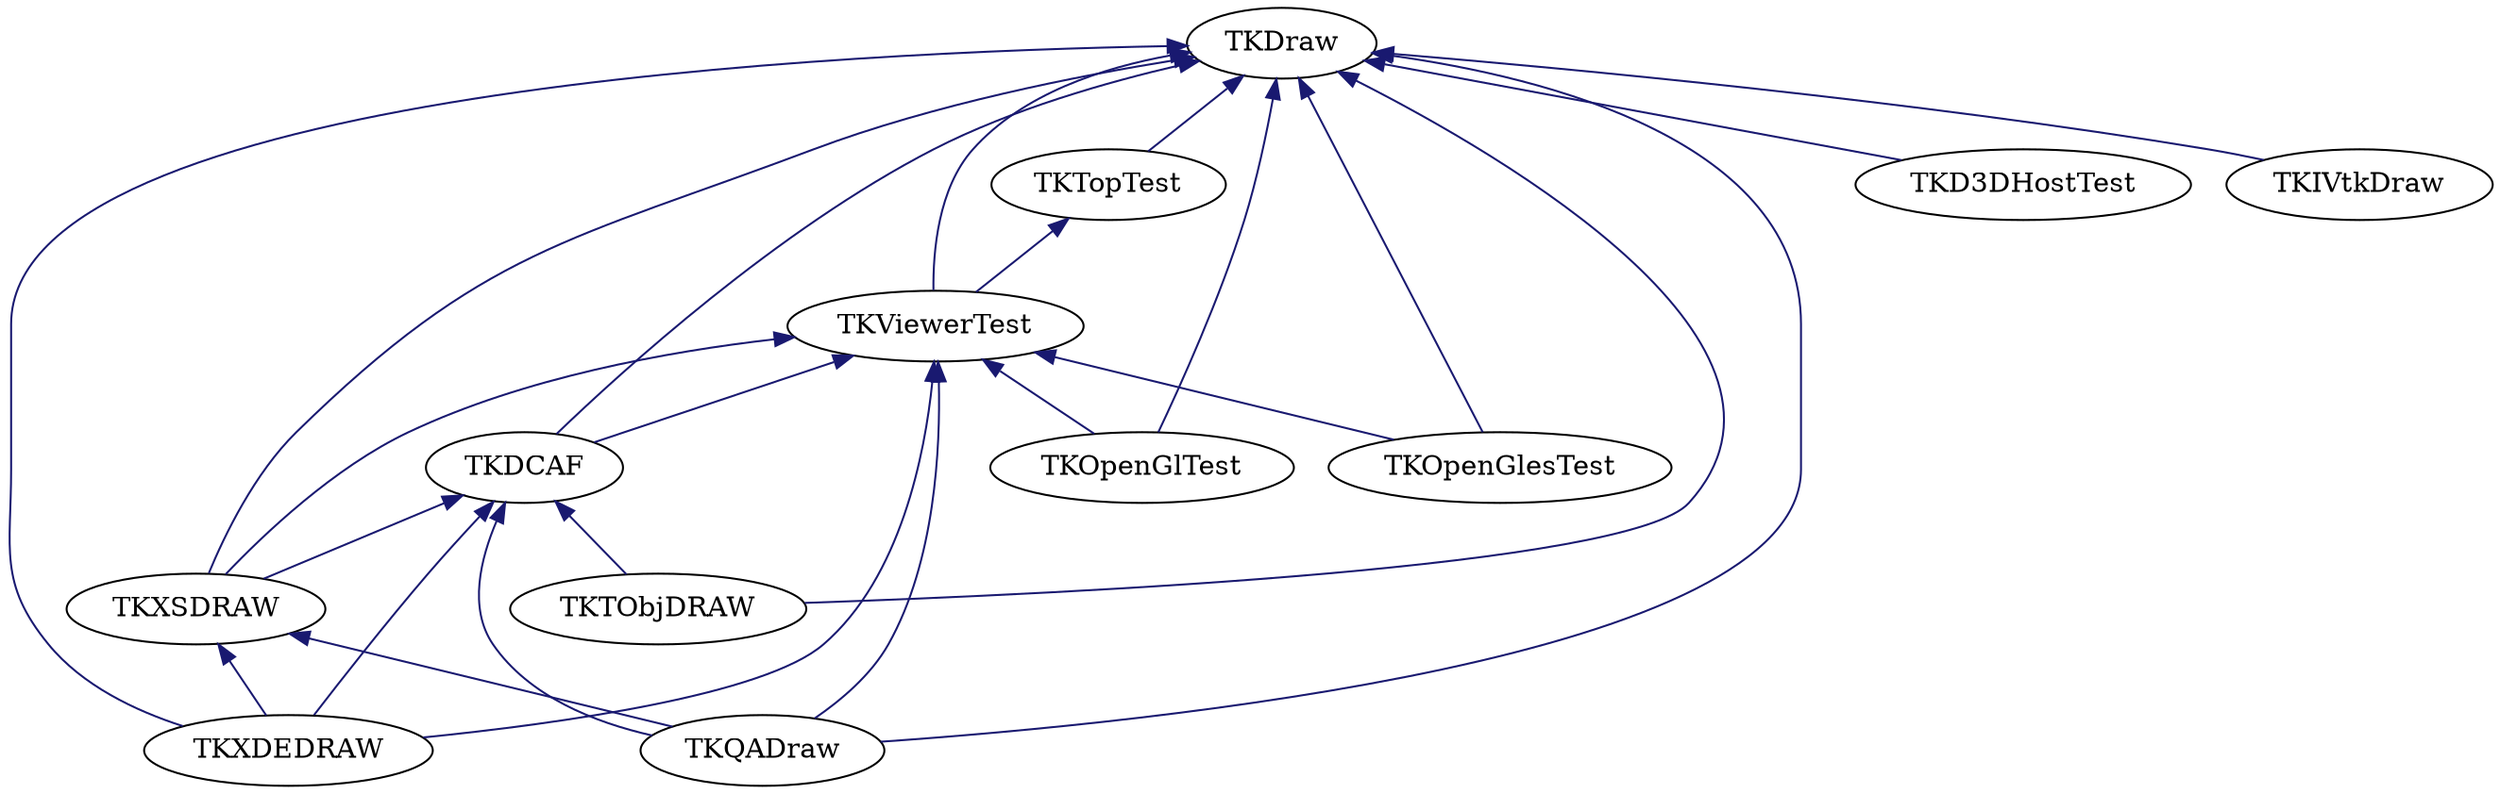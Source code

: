 digraph schema_Draw
{
	TKDraw [ URL = "toolkit_tkdraw.html" ]
	TKTopTest [ URL = "toolkit_tktoptest.html" ]
	TKDraw -> TKTopTest [ dir = "back", color = "midnightblue", style = "solid" ]
	TKViewerTest [ URL = "toolkit_tkviewertest.html" ]
	TKTopTest -> TKViewerTest [ dir = "back", color = "midnightblue", style = "solid" ]
	TKDraw -> TKViewerTest [ dir = "back", color = "midnightblue", style = "solid" ]
	TKXSDRAW [ URL = "toolkit_tkxsdraw.html" ]
	TKViewerTest -> TKXSDRAW [ dir = "back", color = "midnightblue", style = "solid" ]
	TKDraw -> TKXSDRAW [ dir = "back", color = "midnightblue", style = "solid" ]
	TKDCAF -> TKXSDRAW [ dir = "back", color = "midnightblue", style = "solid" ]
	TKDCAF [ URL = "toolkit_tkdcaf.html" ]
	TKDraw -> TKDCAF [ dir = "back", color = "midnightblue", style = "solid" ]
	TKViewerTest -> TKDCAF [ dir = "back", color = "midnightblue", style = "solid" ]
	TKXDEDRAW [ URL = "toolkit_tkxdedraw.html" ]
	TKDraw -> TKXDEDRAW [ dir = "back", color = "midnightblue", style = "solid" ]
	TKXSDRAW -> TKXDEDRAW [ dir = "back", color = "midnightblue", style = "solid" ]
	TKDCAF -> TKXDEDRAW [ dir = "back", color = "midnightblue", style = "solid" ]
	TKViewerTest -> TKXDEDRAW [ dir = "back", color = "midnightblue", style = "solid" ]
	TKTObjDRAW [ URL = "toolkit_tktobjdraw.html" ]
	TKDraw -> TKTObjDRAW [ dir = "back", color = "midnightblue", style = "solid" ]
	TKDCAF -> TKTObjDRAW [ dir = "back", color = "midnightblue", style = "solid" ]
	TKQADraw [ URL = "toolkit_tkqadraw.html" ]
	TKDraw -> TKQADraw [ dir = "back", color = "midnightblue", style = "solid" ]
	TKViewerTest -> TKQADraw [ dir = "back", color = "midnightblue", style = "solid" ]
	TKDCAF -> TKQADraw [ dir = "back", color = "midnightblue", style = "solid" ]
	TKXSDRAW -> TKQADraw [ dir = "back", color = "midnightblue", style = "solid" ]
	TKOpenGlTest [ URL = "toolkit_tkopengltest.html" ]
	TKDraw -> TKOpenGlTest [ dir = "back", color = "midnightblue", style = "solid" ]
	TKViewerTest -> TKOpenGlTest [ dir = "back", color = "midnightblue", style = "solid" ]
	TKOpenGlesTest [ URL = "toolkit_tkopenglestest.html" ]
	TKDraw -> TKOpenGlesTest [ dir = "back", color = "midnightblue", style = "solid" ]
	TKViewerTest -> TKOpenGlesTest [ dir = "back", color = "midnightblue", style = "solid" ]
	TKD3DHostTest [ URL = "toolkit_tkd3dhosttest.html" ]
	TKDraw -> TKD3DHostTest [ dir = "back", color = "midnightblue", style = "solid" ]
	TKIVtkDraw [ URL = "toolkit_tkivtkdraw.html" ]
	TKDraw -> TKIVtkDraw [ dir = "back", color = "midnightblue", style = "solid" ]
}
